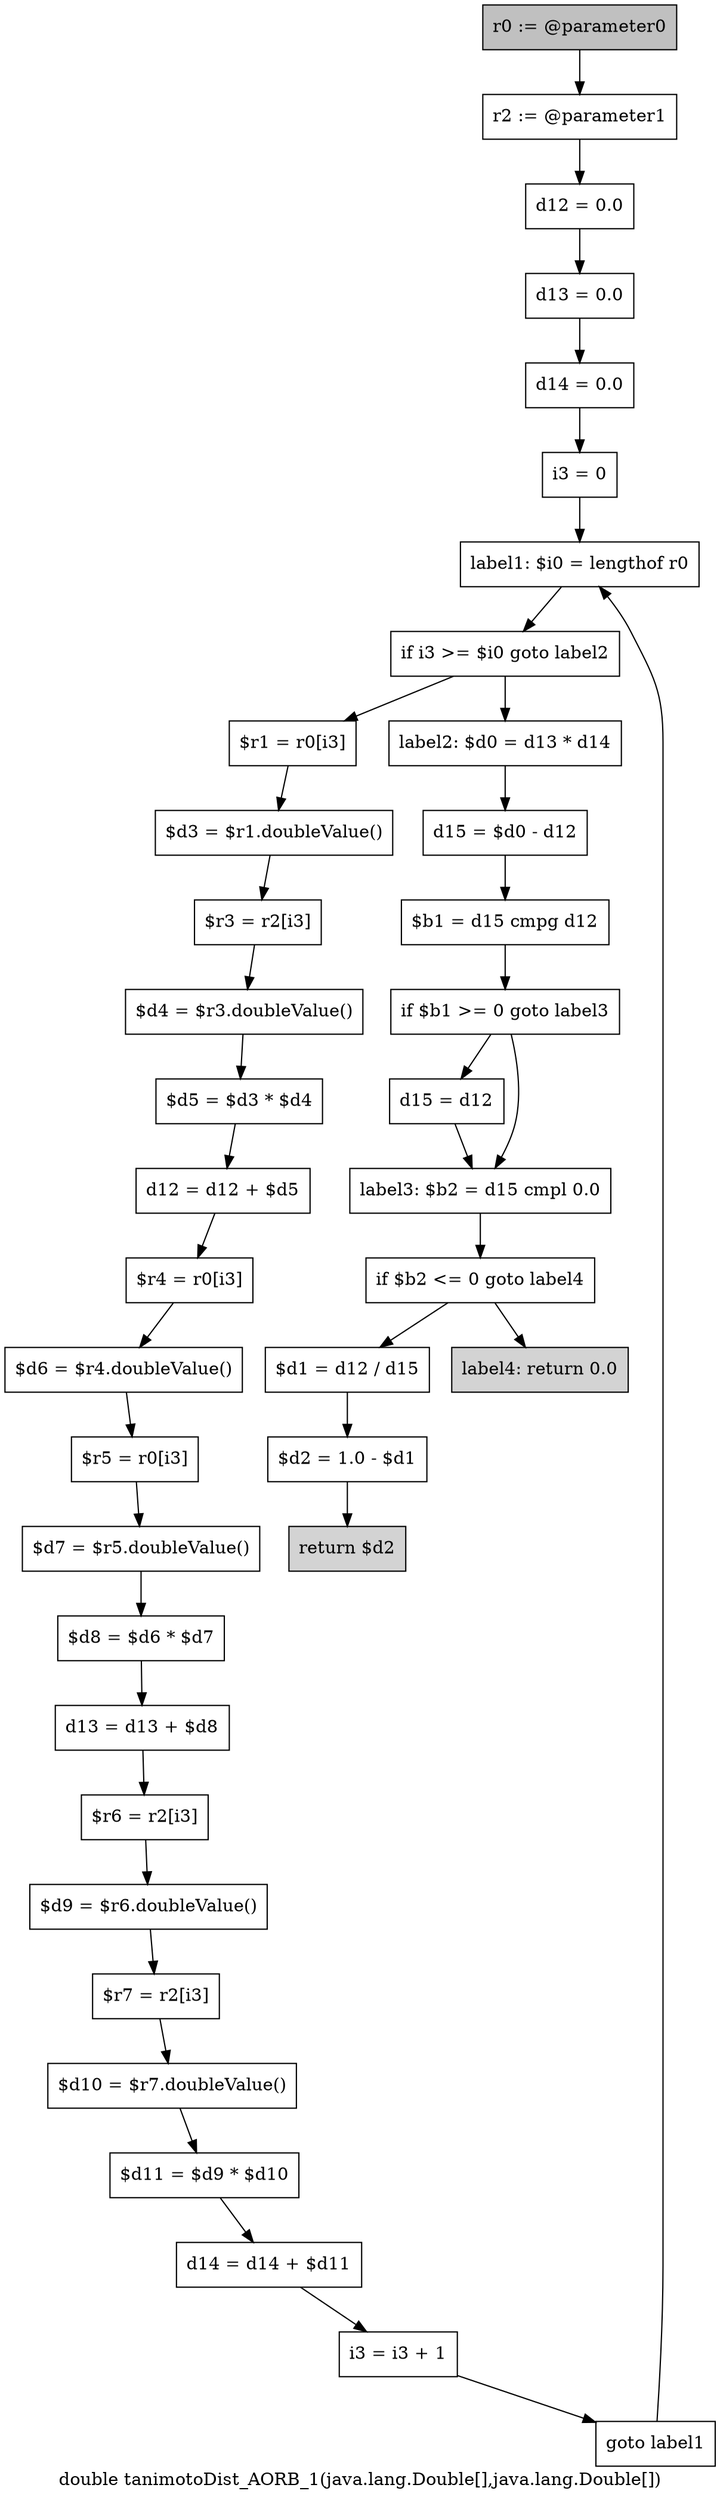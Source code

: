 digraph "double tanimotoDist_AORB_1(java.lang.Double[],java.lang.Double[])" {
    label="double tanimotoDist_AORB_1(java.lang.Double[],java.lang.Double[])";
    node [shape=box];
    "0" [style=filled,fillcolor=gray,label="r0 := @parameter0",];
    "1" [label="r2 := @parameter1",];
    "0"->"1";
    "2" [label="d12 = 0.0",];
    "1"->"2";
    "3" [label="d13 = 0.0",];
    "2"->"3";
    "4" [label="d14 = 0.0",];
    "3"->"4";
    "5" [label="i3 = 0",];
    "4"->"5";
    "6" [label="label1: $i0 = lengthof r0",];
    "5"->"6";
    "7" [label="if i3 >= $i0 goto label2",];
    "6"->"7";
    "8" [label="$r1 = r0[i3]",];
    "7"->"8";
    "28" [label="label2: $d0 = d13 * d14",];
    "7"->"28";
    "9" [label="$d3 = $r1.doubleValue()",];
    "8"->"9";
    "10" [label="$r3 = r2[i3]",];
    "9"->"10";
    "11" [label="$d4 = $r3.doubleValue()",];
    "10"->"11";
    "12" [label="$d5 = $d3 * $d4",];
    "11"->"12";
    "13" [label="d12 = d12 + $d5",];
    "12"->"13";
    "14" [label="$r4 = r0[i3]",];
    "13"->"14";
    "15" [label="$d6 = $r4.doubleValue()",];
    "14"->"15";
    "16" [label="$r5 = r0[i3]",];
    "15"->"16";
    "17" [label="$d7 = $r5.doubleValue()",];
    "16"->"17";
    "18" [label="$d8 = $d6 * $d7",];
    "17"->"18";
    "19" [label="d13 = d13 + $d8",];
    "18"->"19";
    "20" [label="$r6 = r2[i3]",];
    "19"->"20";
    "21" [label="$d9 = $r6.doubleValue()",];
    "20"->"21";
    "22" [label="$r7 = r2[i3]",];
    "21"->"22";
    "23" [label="$d10 = $r7.doubleValue()",];
    "22"->"23";
    "24" [label="$d11 = $d9 * $d10",];
    "23"->"24";
    "25" [label="d14 = d14 + $d11",];
    "24"->"25";
    "26" [label="i3 = i3 + 1",];
    "25"->"26";
    "27" [label="goto label1",];
    "26"->"27";
    "27"->"6";
    "29" [label="d15 = $d0 - d12",];
    "28"->"29";
    "30" [label="$b1 = d15 cmpg d12",];
    "29"->"30";
    "31" [label="if $b1 >= 0 goto label3",];
    "30"->"31";
    "32" [label="d15 = d12",];
    "31"->"32";
    "33" [label="label3: $b2 = d15 cmpl 0.0",];
    "31"->"33";
    "32"->"33";
    "34" [label="if $b2 <= 0 goto label4",];
    "33"->"34";
    "35" [label="$d1 = d12 / d15",];
    "34"->"35";
    "38" [style=filled,fillcolor=lightgray,label="label4: return 0.0",];
    "34"->"38";
    "36" [label="$d2 = 1.0 - $d1",];
    "35"->"36";
    "37" [style=filled,fillcolor=lightgray,label="return $d2",];
    "36"->"37";
}
